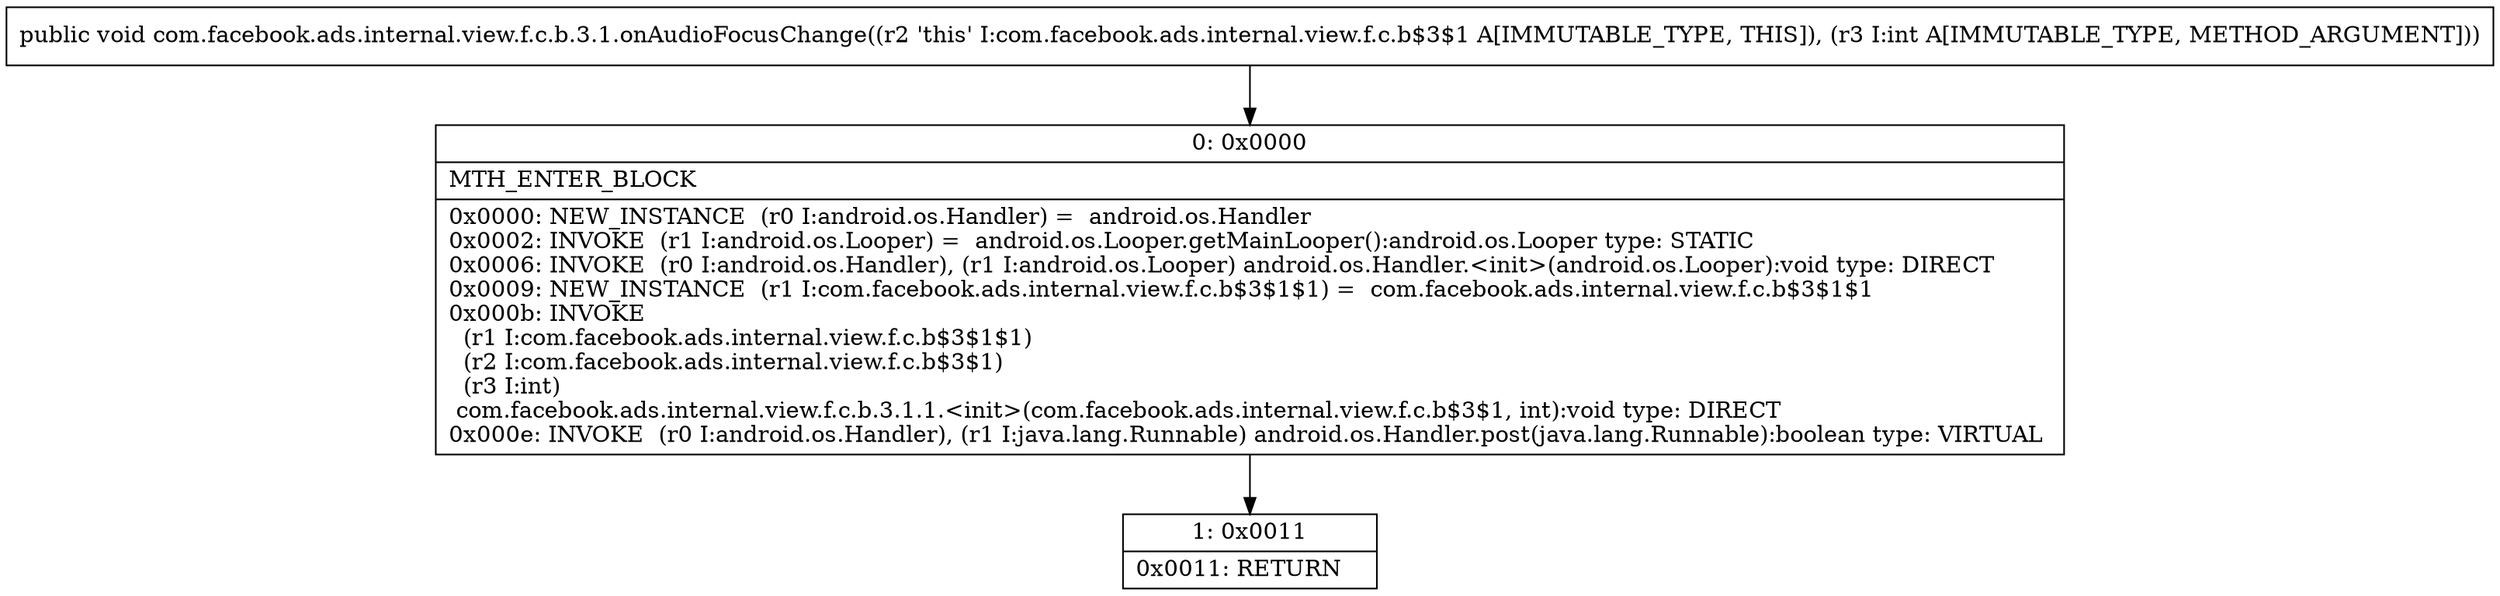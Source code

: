 digraph "CFG forcom.facebook.ads.internal.view.f.c.b.3.1.onAudioFocusChange(I)V" {
Node_0 [shape=record,label="{0\:\ 0x0000|MTH_ENTER_BLOCK\l|0x0000: NEW_INSTANCE  (r0 I:android.os.Handler) =  android.os.Handler \l0x0002: INVOKE  (r1 I:android.os.Looper) =  android.os.Looper.getMainLooper():android.os.Looper type: STATIC \l0x0006: INVOKE  (r0 I:android.os.Handler), (r1 I:android.os.Looper) android.os.Handler.\<init\>(android.os.Looper):void type: DIRECT \l0x0009: NEW_INSTANCE  (r1 I:com.facebook.ads.internal.view.f.c.b$3$1$1) =  com.facebook.ads.internal.view.f.c.b$3$1$1 \l0x000b: INVOKE  \l  (r1 I:com.facebook.ads.internal.view.f.c.b$3$1$1)\l  (r2 I:com.facebook.ads.internal.view.f.c.b$3$1)\l  (r3 I:int)\l com.facebook.ads.internal.view.f.c.b.3.1.1.\<init\>(com.facebook.ads.internal.view.f.c.b$3$1, int):void type: DIRECT \l0x000e: INVOKE  (r0 I:android.os.Handler), (r1 I:java.lang.Runnable) android.os.Handler.post(java.lang.Runnable):boolean type: VIRTUAL \l}"];
Node_1 [shape=record,label="{1\:\ 0x0011|0x0011: RETURN   \l}"];
MethodNode[shape=record,label="{public void com.facebook.ads.internal.view.f.c.b.3.1.onAudioFocusChange((r2 'this' I:com.facebook.ads.internal.view.f.c.b$3$1 A[IMMUTABLE_TYPE, THIS]), (r3 I:int A[IMMUTABLE_TYPE, METHOD_ARGUMENT])) }"];
MethodNode -> Node_0;
Node_0 -> Node_1;
}

